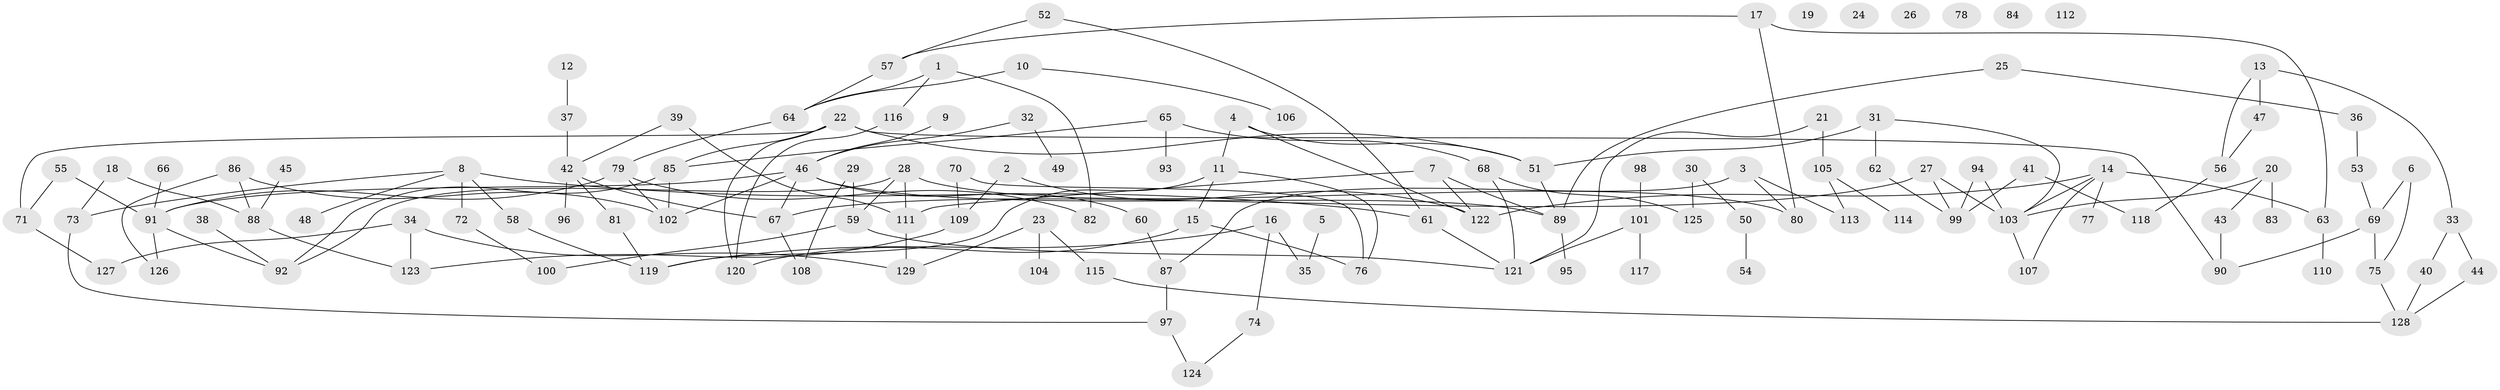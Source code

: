 // Generated by graph-tools (version 1.1) at 2025/33/03/09/25 02:33:45]
// undirected, 129 vertices, 163 edges
graph export_dot {
graph [start="1"]
  node [color=gray90,style=filled];
  1;
  2;
  3;
  4;
  5;
  6;
  7;
  8;
  9;
  10;
  11;
  12;
  13;
  14;
  15;
  16;
  17;
  18;
  19;
  20;
  21;
  22;
  23;
  24;
  25;
  26;
  27;
  28;
  29;
  30;
  31;
  32;
  33;
  34;
  35;
  36;
  37;
  38;
  39;
  40;
  41;
  42;
  43;
  44;
  45;
  46;
  47;
  48;
  49;
  50;
  51;
  52;
  53;
  54;
  55;
  56;
  57;
  58;
  59;
  60;
  61;
  62;
  63;
  64;
  65;
  66;
  67;
  68;
  69;
  70;
  71;
  72;
  73;
  74;
  75;
  76;
  77;
  78;
  79;
  80;
  81;
  82;
  83;
  84;
  85;
  86;
  87;
  88;
  89;
  90;
  91;
  92;
  93;
  94;
  95;
  96;
  97;
  98;
  99;
  100;
  101;
  102;
  103;
  104;
  105;
  106;
  107;
  108;
  109;
  110;
  111;
  112;
  113;
  114;
  115;
  116;
  117;
  118;
  119;
  120;
  121;
  122;
  123;
  124;
  125;
  126;
  127;
  128;
  129;
  1 -- 64;
  1 -- 82;
  1 -- 116;
  2 -- 109;
  2 -- 122;
  3 -- 80;
  3 -- 87;
  3 -- 113;
  4 -- 11;
  4 -- 51;
  4 -- 122;
  5 -- 35;
  6 -- 69;
  6 -- 75;
  7 -- 89;
  7 -- 111;
  7 -- 122;
  8 -- 48;
  8 -- 58;
  8 -- 61;
  8 -- 72;
  8 -- 73;
  9 -- 46;
  10 -- 64;
  10 -- 106;
  11 -- 15;
  11 -- 76;
  11 -- 119;
  12 -- 37;
  13 -- 33;
  13 -- 47;
  13 -- 56;
  14 -- 63;
  14 -- 77;
  14 -- 103;
  14 -- 107;
  14 -- 122;
  15 -- 76;
  15 -- 120;
  16 -- 35;
  16 -- 74;
  16 -- 119;
  17 -- 57;
  17 -- 63;
  17 -- 80;
  18 -- 73;
  18 -- 88;
  20 -- 43;
  20 -- 83;
  20 -- 103;
  21 -- 105;
  21 -- 121;
  22 -- 51;
  22 -- 71;
  22 -- 85;
  22 -- 90;
  22 -- 120;
  23 -- 104;
  23 -- 115;
  23 -- 129;
  25 -- 36;
  25 -- 89;
  27 -- 67;
  27 -- 99;
  27 -- 103;
  28 -- 59;
  28 -- 80;
  28 -- 92;
  28 -- 111;
  29 -- 59;
  29 -- 108;
  30 -- 50;
  30 -- 125;
  31 -- 51;
  31 -- 62;
  31 -- 103;
  32 -- 46;
  32 -- 49;
  33 -- 40;
  33 -- 44;
  34 -- 123;
  34 -- 127;
  34 -- 129;
  36 -- 53;
  37 -- 42;
  38 -- 92;
  39 -- 42;
  39 -- 111;
  40 -- 128;
  41 -- 99;
  41 -- 118;
  42 -- 67;
  42 -- 81;
  42 -- 96;
  43 -- 90;
  44 -- 128;
  45 -- 88;
  46 -- 60;
  46 -- 67;
  46 -- 89;
  46 -- 91;
  46 -- 102;
  47 -- 56;
  50 -- 54;
  51 -- 89;
  52 -- 57;
  52 -- 61;
  53 -- 69;
  55 -- 71;
  55 -- 91;
  56 -- 118;
  57 -- 64;
  58 -- 119;
  59 -- 100;
  59 -- 121;
  60 -- 87;
  61 -- 121;
  62 -- 99;
  63 -- 110;
  64 -- 79;
  65 -- 68;
  65 -- 85;
  65 -- 93;
  66 -- 91;
  67 -- 108;
  68 -- 121;
  68 -- 125;
  69 -- 75;
  69 -- 90;
  70 -- 76;
  70 -- 109;
  71 -- 127;
  72 -- 100;
  73 -- 97;
  74 -- 124;
  75 -- 128;
  79 -- 82;
  79 -- 91;
  79 -- 102;
  81 -- 119;
  85 -- 92;
  85 -- 102;
  86 -- 88;
  86 -- 102;
  86 -- 126;
  87 -- 97;
  88 -- 123;
  89 -- 95;
  91 -- 92;
  91 -- 126;
  94 -- 99;
  94 -- 103;
  97 -- 124;
  98 -- 101;
  101 -- 117;
  101 -- 121;
  103 -- 107;
  105 -- 113;
  105 -- 114;
  109 -- 123;
  111 -- 129;
  115 -- 128;
  116 -- 120;
}
